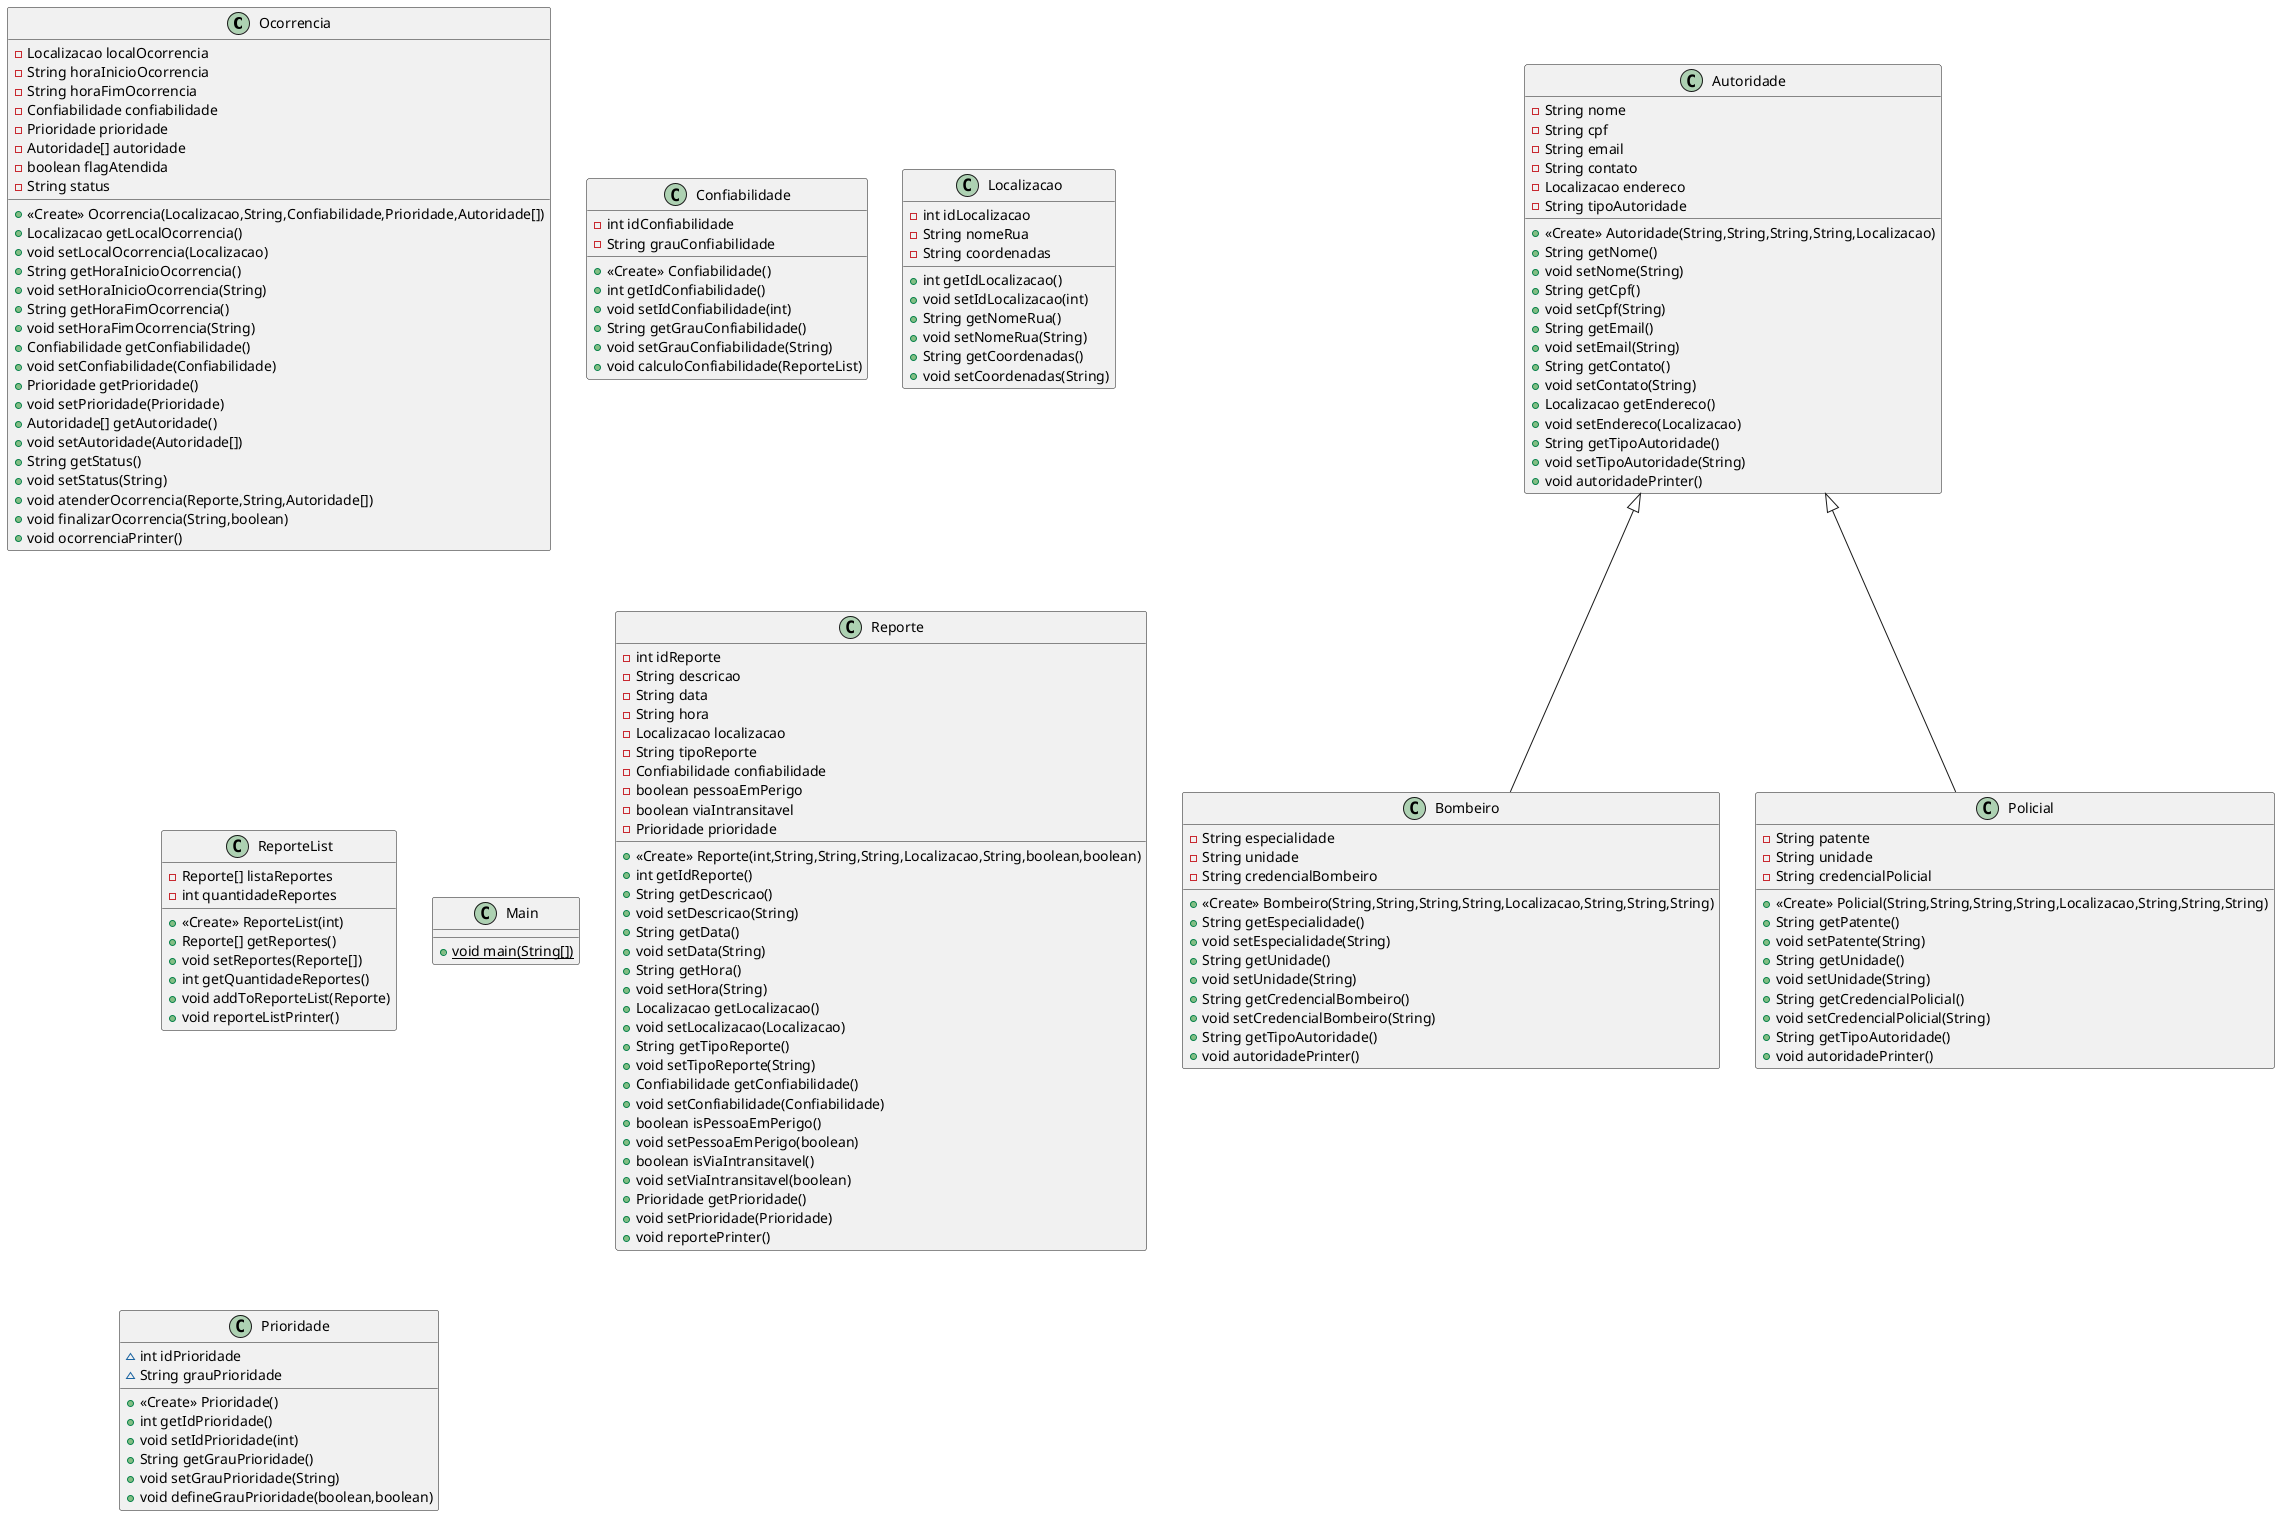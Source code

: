 @startuml
class Ocorrencia {
- Localizacao localOcorrencia
- String horaInicioOcorrencia
- String horaFimOcorrencia
- Confiabilidade confiabilidade
- Prioridade prioridade
- Autoridade[] autoridade
- boolean flagAtendida
- String status
+ <<Create>> Ocorrencia(Localizacao,String,Confiabilidade,Prioridade,Autoridade[])
+ Localizacao getLocalOcorrencia()
+ void setLocalOcorrencia(Localizacao)
+ String getHoraInicioOcorrencia()
+ void setHoraInicioOcorrencia(String)
+ String getHoraFimOcorrencia()
+ void setHoraFimOcorrencia(String)
+ Confiabilidade getConfiabilidade()
+ void setConfiabilidade(Confiabilidade)
+ Prioridade getPrioridade()
+ void setPrioridade(Prioridade)
+ Autoridade[] getAutoridade()
+ void setAutoridade(Autoridade[])
+ String getStatus()
+ void setStatus(String)
+ void atenderOcorrencia(Reporte,String,Autoridade[])
+ void finalizarOcorrencia(String,boolean)
+ void ocorrenciaPrinter()
}


class Bombeiro {
- String especialidade
- String unidade
- String credencialBombeiro
+ <<Create>> Bombeiro(String,String,String,String,Localizacao,String,String,String)
+ String getEspecialidade()
+ void setEspecialidade(String)
+ String getUnidade()
+ void setUnidade(String)
+ String getCredencialBombeiro()
+ void setCredencialBombeiro(String)
+ String getTipoAutoridade()
+ void autoridadePrinter()
}


class Policial {
- String patente
- String unidade
- String credencialPolicial
+ <<Create>> Policial(String,String,String,String,Localizacao,String,String,String)
+ String getPatente()
+ void setPatente(String)
+ String getUnidade()
+ void setUnidade(String)
+ String getCredencialPolicial()
+ void setCredencialPolicial(String)
+ String getTipoAutoridade()
+ void autoridadePrinter()
}


class Confiabilidade {
- int idConfiabilidade
- String grauConfiabilidade
+ <<Create>> Confiabilidade()
+ int getIdConfiabilidade()
+ void setIdConfiabilidade(int)
+ String getGrauConfiabilidade()
+ void setGrauConfiabilidade(String)
+ void calculoConfiabilidade(ReporteList)
}


class Localizacao {
- int idLocalizacao
- String nomeRua
- String coordenadas
+ int getIdLocalizacao()
+ void setIdLocalizacao(int)
+ String getNomeRua()
+ void setNomeRua(String)
+ String getCoordenadas()
+ void setCoordenadas(String)
}


class Autoridade {
- String nome
- String cpf
- String email
- String contato
- Localizacao endereco
- String tipoAutoridade
+ <<Create>> Autoridade(String,String,String,String,Localizacao)
+ String getNome()
+ void setNome(String)
+ String getCpf()
+ void setCpf(String)
+ String getEmail()
+ void setEmail(String)
+ String getContato()
+ void setContato(String)
+ Localizacao getEndereco()
+ void setEndereco(Localizacao)
+ String getTipoAutoridade()
+ void setTipoAutoridade(String)
+ void autoridadePrinter()
}


class ReporteList {
- Reporte[] listaReportes
- int quantidadeReportes
+ <<Create>> ReporteList(int)
+ Reporte[] getReportes()
+ void setReportes(Reporte[])
+ int getQuantidadeReportes()
+ void addToReporteList(Reporte)
+ void reporteListPrinter()
}


class Main {
+ {static} void main(String[])
}

class Reporte {
- int idReporte
- String descricao
- String data
- String hora
- Localizacao localizacao
- String tipoReporte
- Confiabilidade confiabilidade
- boolean pessoaEmPerigo
- boolean viaIntransitavel
- Prioridade prioridade
+ <<Create>> Reporte(int,String,String,String,Localizacao,String,boolean,boolean)
+ int getIdReporte()
+ String getDescricao()
+ void setDescricao(String)
+ String getData()
+ void setData(String)
+ String getHora()
+ void setHora(String)
+ Localizacao getLocalizacao()
+ void setLocalizacao(Localizacao)
+ String getTipoReporte()
+ void setTipoReporte(String)
+ Confiabilidade getConfiabilidade()
+ void setConfiabilidade(Confiabilidade)
+ boolean isPessoaEmPerigo()
+ void setPessoaEmPerigo(boolean)
+ boolean isViaIntransitavel()
+ void setViaIntransitavel(boolean)
+ Prioridade getPrioridade()
+ void setPrioridade(Prioridade)
+ void reportePrinter()
}


class Prioridade {
~ int idPrioridade
~ String grauPrioridade
+ <<Create>> Prioridade()
+ int getIdPrioridade()
+ void setIdPrioridade(int)
+ String getGrauPrioridade()
+ void setGrauPrioridade(String)
+ void defineGrauPrioridade(boolean,boolean)
}




Autoridade <|-- Bombeiro
Autoridade <|-- Policial
@enduml
